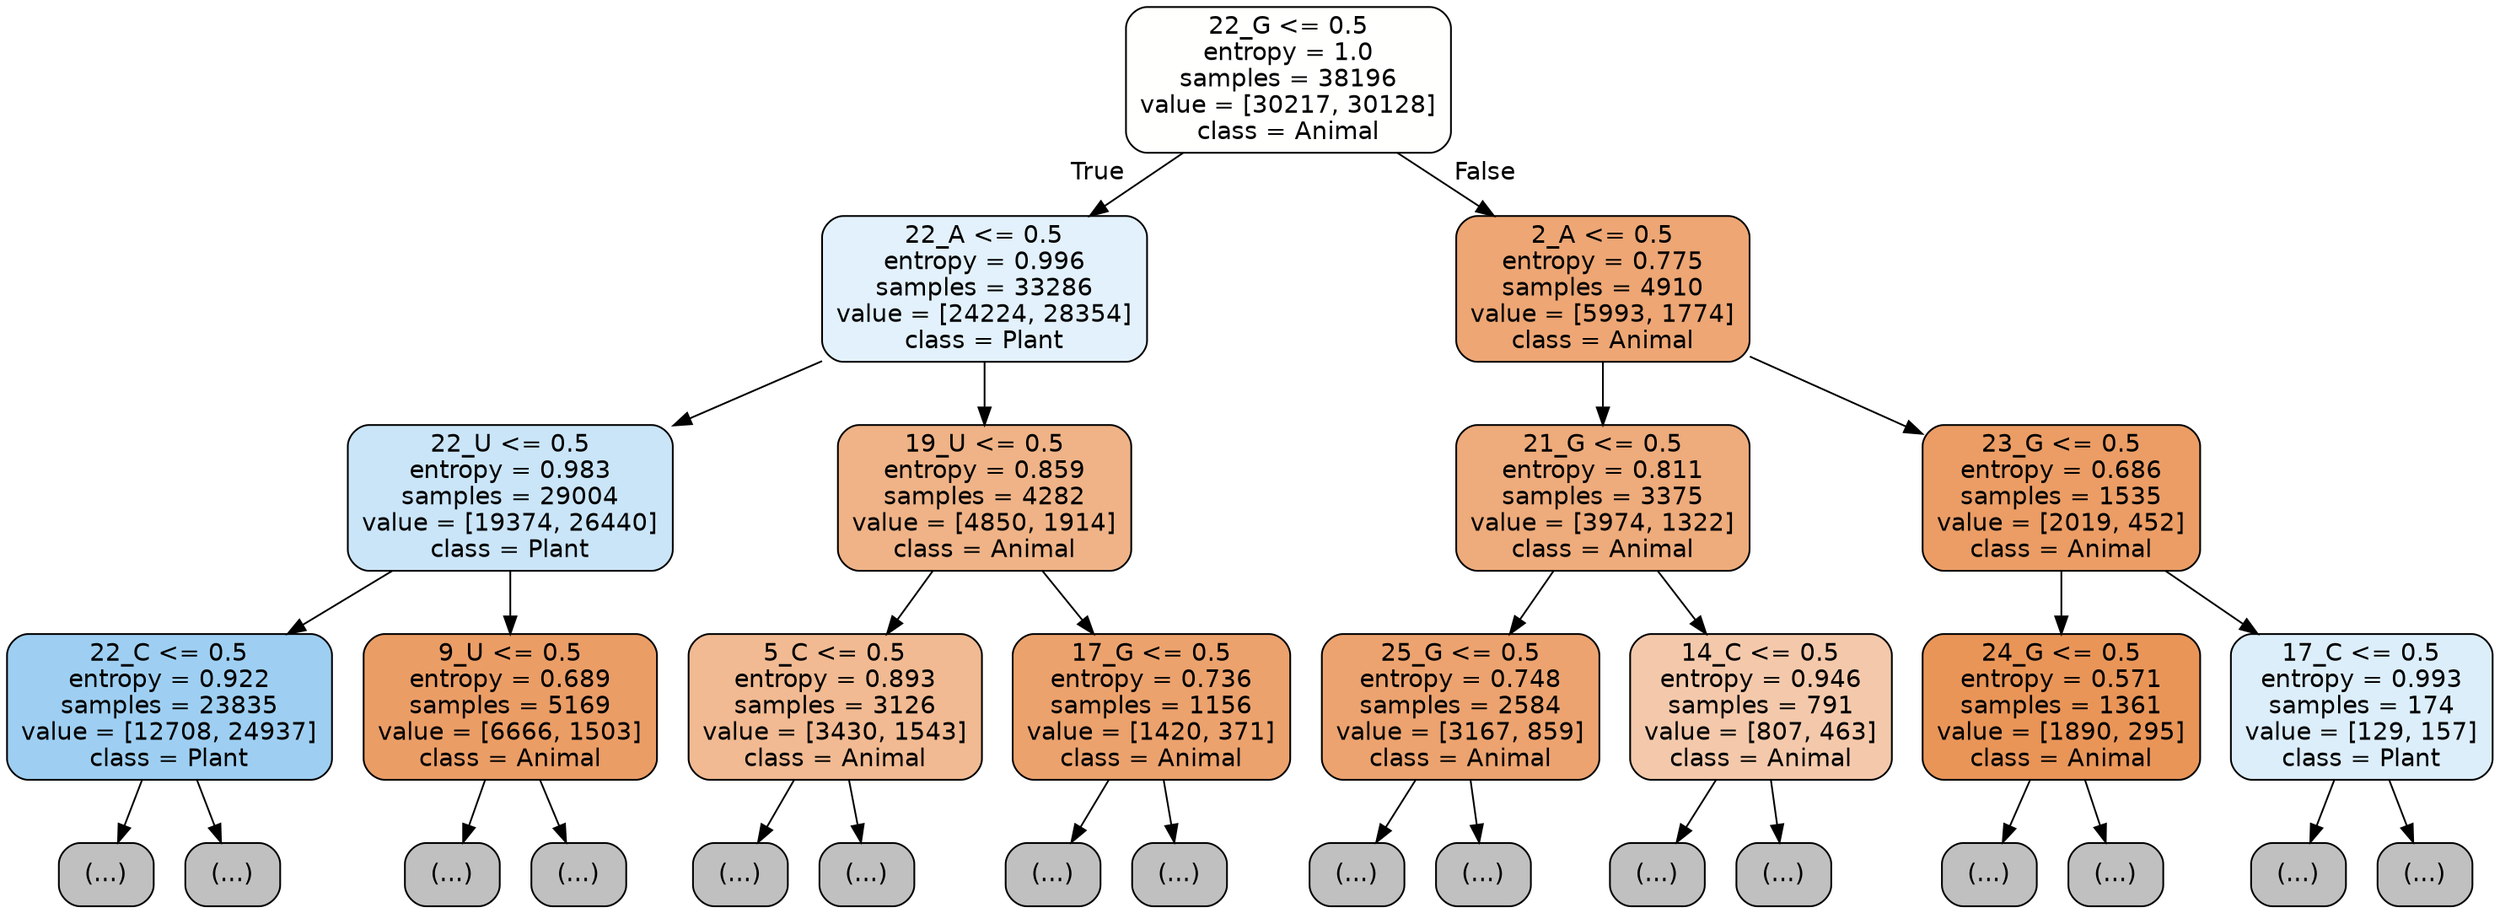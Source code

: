 digraph Tree {
node [shape=box, style="filled, rounded", color="black", fontname="helvetica"] ;
edge [fontname="helvetica"] ;
0 [label="22_G <= 0.5\nentropy = 1.0\nsamples = 38196\nvalue = [30217, 30128]\nclass = Animal", fillcolor="#fffffe"] ;
1 [label="22_A <= 0.5\nentropy = 0.996\nsamples = 33286\nvalue = [24224, 28354]\nclass = Plant", fillcolor="#e2f1fb"] ;
0 -> 1 [labeldistance=2.5, labelangle=45, headlabel="True"] ;
2 [label="22_U <= 0.5\nentropy = 0.983\nsamples = 29004\nvalue = [19374, 26440]\nclass = Plant", fillcolor="#cae5f8"] ;
1 -> 2 ;
3 [label="22_C <= 0.5\nentropy = 0.922\nsamples = 23835\nvalue = [12708, 24937]\nclass = Plant", fillcolor="#9ecff2"] ;
2 -> 3 ;
4 [label="(...)", fillcolor="#C0C0C0"] ;
3 -> 4 ;
8615 [label="(...)", fillcolor="#C0C0C0"] ;
3 -> 8615 ;
10480 [label="9_U <= 0.5\nentropy = 0.689\nsamples = 5169\nvalue = [6666, 1503]\nclass = Animal", fillcolor="#eb9d66"] ;
2 -> 10480 ;
10481 [label="(...)", fillcolor="#C0C0C0"] ;
10480 -> 10481 ;
11928 [label="(...)", fillcolor="#C0C0C0"] ;
10480 -> 11928 ;
12485 [label="19_U <= 0.5\nentropy = 0.859\nsamples = 4282\nvalue = [4850, 1914]\nclass = Animal", fillcolor="#efb387"] ;
1 -> 12485 ;
12486 [label="5_C <= 0.5\nentropy = 0.893\nsamples = 3126\nvalue = [3430, 1543]\nclass = Animal", fillcolor="#f1ba92"] ;
12485 -> 12486 ;
12487 [label="(...)", fillcolor="#C0C0C0"] ;
12486 -> 12487 ;
13660 [label="(...)", fillcolor="#C0C0C0"] ;
12486 -> 13660 ;
13965 [label="17_G <= 0.5\nentropy = 0.736\nsamples = 1156\nvalue = [1420, 371]\nclass = Animal", fillcolor="#eca26d"] ;
12485 -> 13965 ;
13966 [label="(...)", fillcolor="#C0C0C0"] ;
13965 -> 13966 ;
14351 [label="(...)", fillcolor="#C0C0C0"] ;
13965 -> 14351 ;
14532 [label="2_A <= 0.5\nentropy = 0.775\nsamples = 4910\nvalue = [5993, 1774]\nclass = Animal", fillcolor="#eda674"] ;
0 -> 14532 [labeldistance=2.5, labelangle=-45, headlabel="False"] ;
14533 [label="21_G <= 0.5\nentropy = 0.811\nsamples = 3375\nvalue = [3974, 1322]\nclass = Animal", fillcolor="#eeab7b"] ;
14532 -> 14533 ;
14534 [label="25_G <= 0.5\nentropy = 0.748\nsamples = 2584\nvalue = [3167, 859]\nclass = Animal", fillcolor="#eca36f"] ;
14533 -> 14534 ;
14535 [label="(...)", fillcolor="#C0C0C0"] ;
14534 -> 14535 ;
15534 [label="(...)", fillcolor="#C0C0C0"] ;
14534 -> 15534 ;
15563 [label="14_C <= 0.5\nentropy = 0.946\nsamples = 791\nvalue = [807, 463]\nclass = Animal", fillcolor="#f4c9ab"] ;
14533 -> 15563 ;
15564 [label="(...)", fillcolor="#C0C0C0"] ;
15563 -> 15564 ;
15891 [label="(...)", fillcolor="#C0C0C0"] ;
15563 -> 15891 ;
16004 [label="23_G <= 0.5\nentropy = 0.686\nsamples = 1535\nvalue = [2019, 452]\nclass = Animal", fillcolor="#eb9d65"] ;
14532 -> 16004 ;
16005 [label="24_G <= 0.5\nentropy = 0.571\nsamples = 1361\nvalue = [1890, 295]\nclass = Animal", fillcolor="#e99558"] ;
16004 -> 16005 ;
16006 [label="(...)", fillcolor="#C0C0C0"] ;
16005 -> 16006 ;
16461 [label="(...)", fillcolor="#C0C0C0"] ;
16005 -> 16461 ;
16470 [label="17_C <= 0.5\nentropy = 0.993\nsamples = 174\nvalue = [129, 157]\nclass = Plant", fillcolor="#dceefa"] ;
16004 -> 16470 ;
16471 [label="(...)", fillcolor="#C0C0C0"] ;
16470 -> 16471 ;
16522 [label="(...)", fillcolor="#C0C0C0"] ;
16470 -> 16522 ;
}